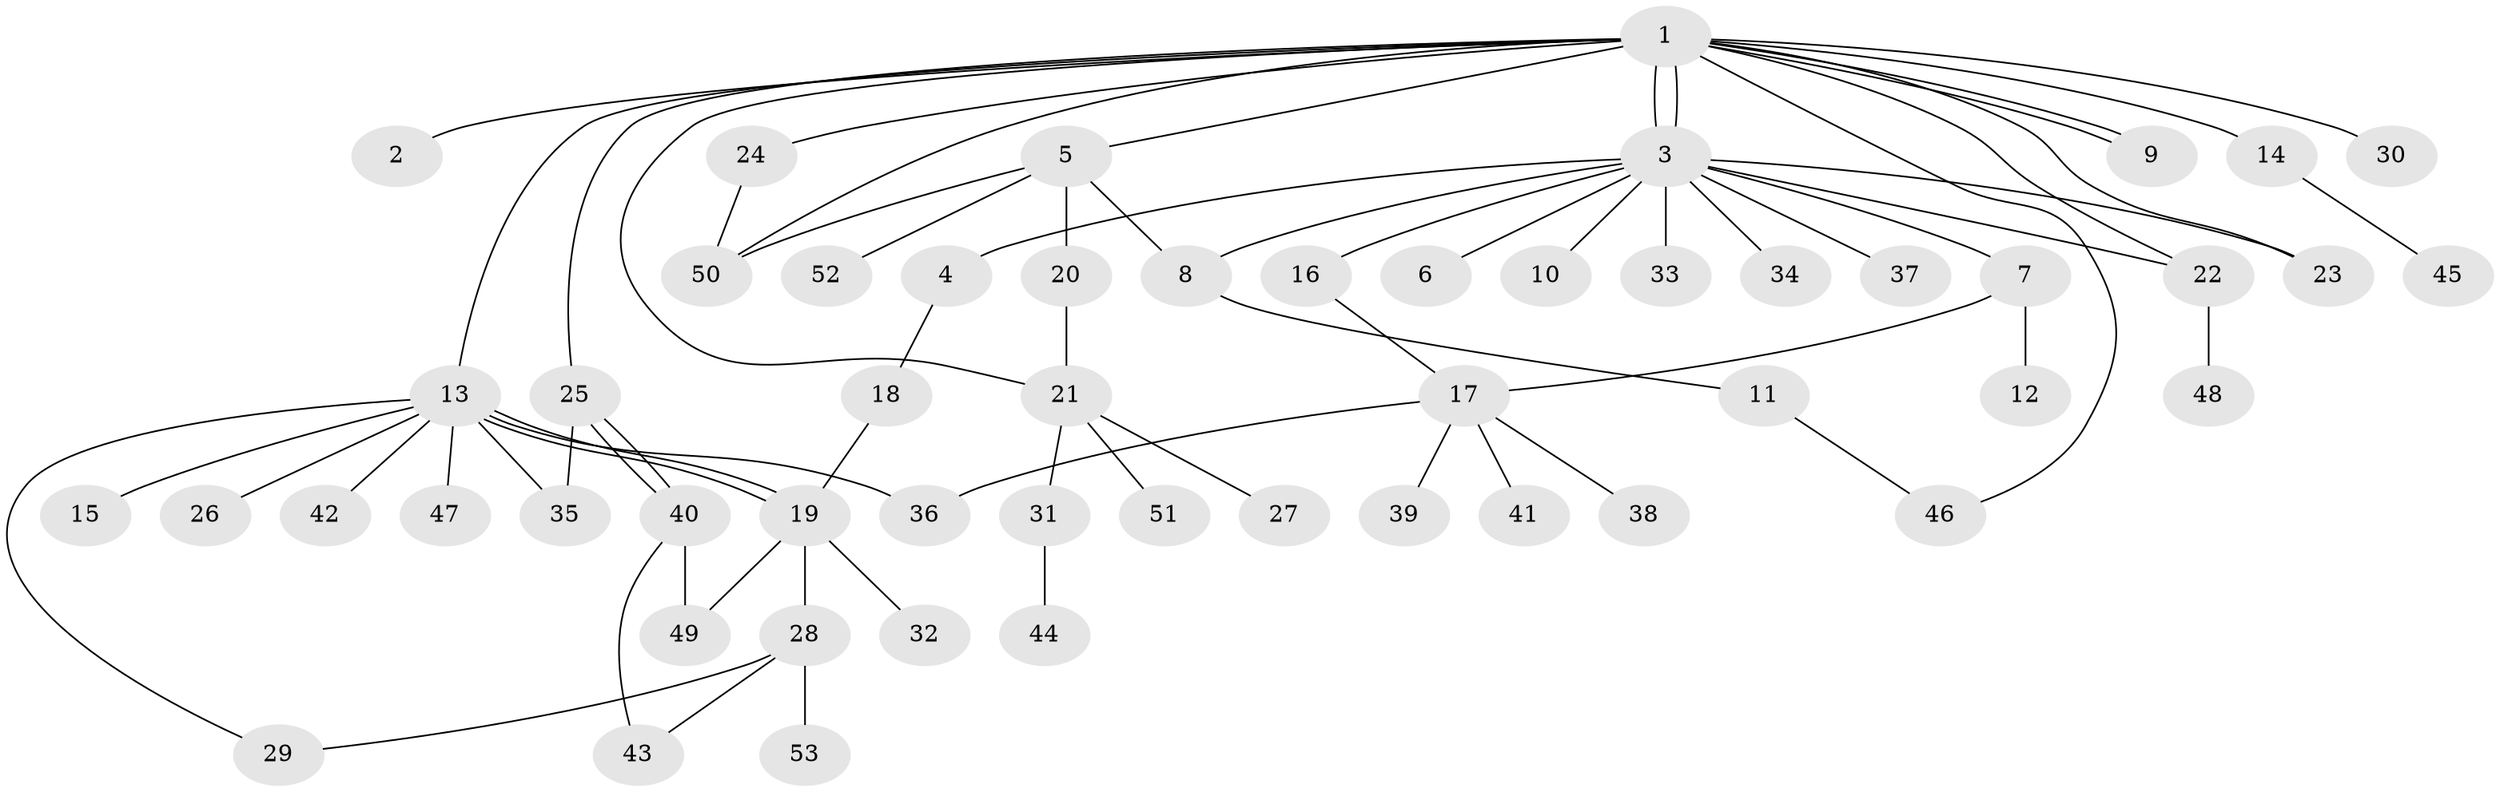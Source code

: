 // Generated by graph-tools (version 1.1) at 2025/14/03/09/25 04:14:32]
// undirected, 53 vertices, 70 edges
graph export_dot {
graph [start="1"]
  node [color=gray90,style=filled];
  1;
  2;
  3;
  4;
  5;
  6;
  7;
  8;
  9;
  10;
  11;
  12;
  13;
  14;
  15;
  16;
  17;
  18;
  19;
  20;
  21;
  22;
  23;
  24;
  25;
  26;
  27;
  28;
  29;
  30;
  31;
  32;
  33;
  34;
  35;
  36;
  37;
  38;
  39;
  40;
  41;
  42;
  43;
  44;
  45;
  46;
  47;
  48;
  49;
  50;
  51;
  52;
  53;
  1 -- 2;
  1 -- 3;
  1 -- 3;
  1 -- 5;
  1 -- 9;
  1 -- 9;
  1 -- 13;
  1 -- 14;
  1 -- 21;
  1 -- 22;
  1 -- 23;
  1 -- 24;
  1 -- 25;
  1 -- 30;
  1 -- 46;
  1 -- 50;
  3 -- 4;
  3 -- 6;
  3 -- 7;
  3 -- 8;
  3 -- 10;
  3 -- 16;
  3 -- 22;
  3 -- 23;
  3 -- 33;
  3 -- 34;
  3 -- 37;
  4 -- 18;
  5 -- 8;
  5 -- 20;
  5 -- 50;
  5 -- 52;
  7 -- 12;
  7 -- 17;
  8 -- 11;
  11 -- 46;
  13 -- 15;
  13 -- 19;
  13 -- 19;
  13 -- 26;
  13 -- 29;
  13 -- 35;
  13 -- 36;
  13 -- 42;
  13 -- 47;
  14 -- 45;
  16 -- 17;
  17 -- 36;
  17 -- 38;
  17 -- 39;
  17 -- 41;
  18 -- 19;
  19 -- 28;
  19 -- 32;
  19 -- 49;
  20 -- 21;
  21 -- 27;
  21 -- 31;
  21 -- 51;
  22 -- 48;
  24 -- 50;
  25 -- 35;
  25 -- 40;
  25 -- 40;
  28 -- 29;
  28 -- 43;
  28 -- 53;
  31 -- 44;
  40 -- 43;
  40 -- 49;
}

